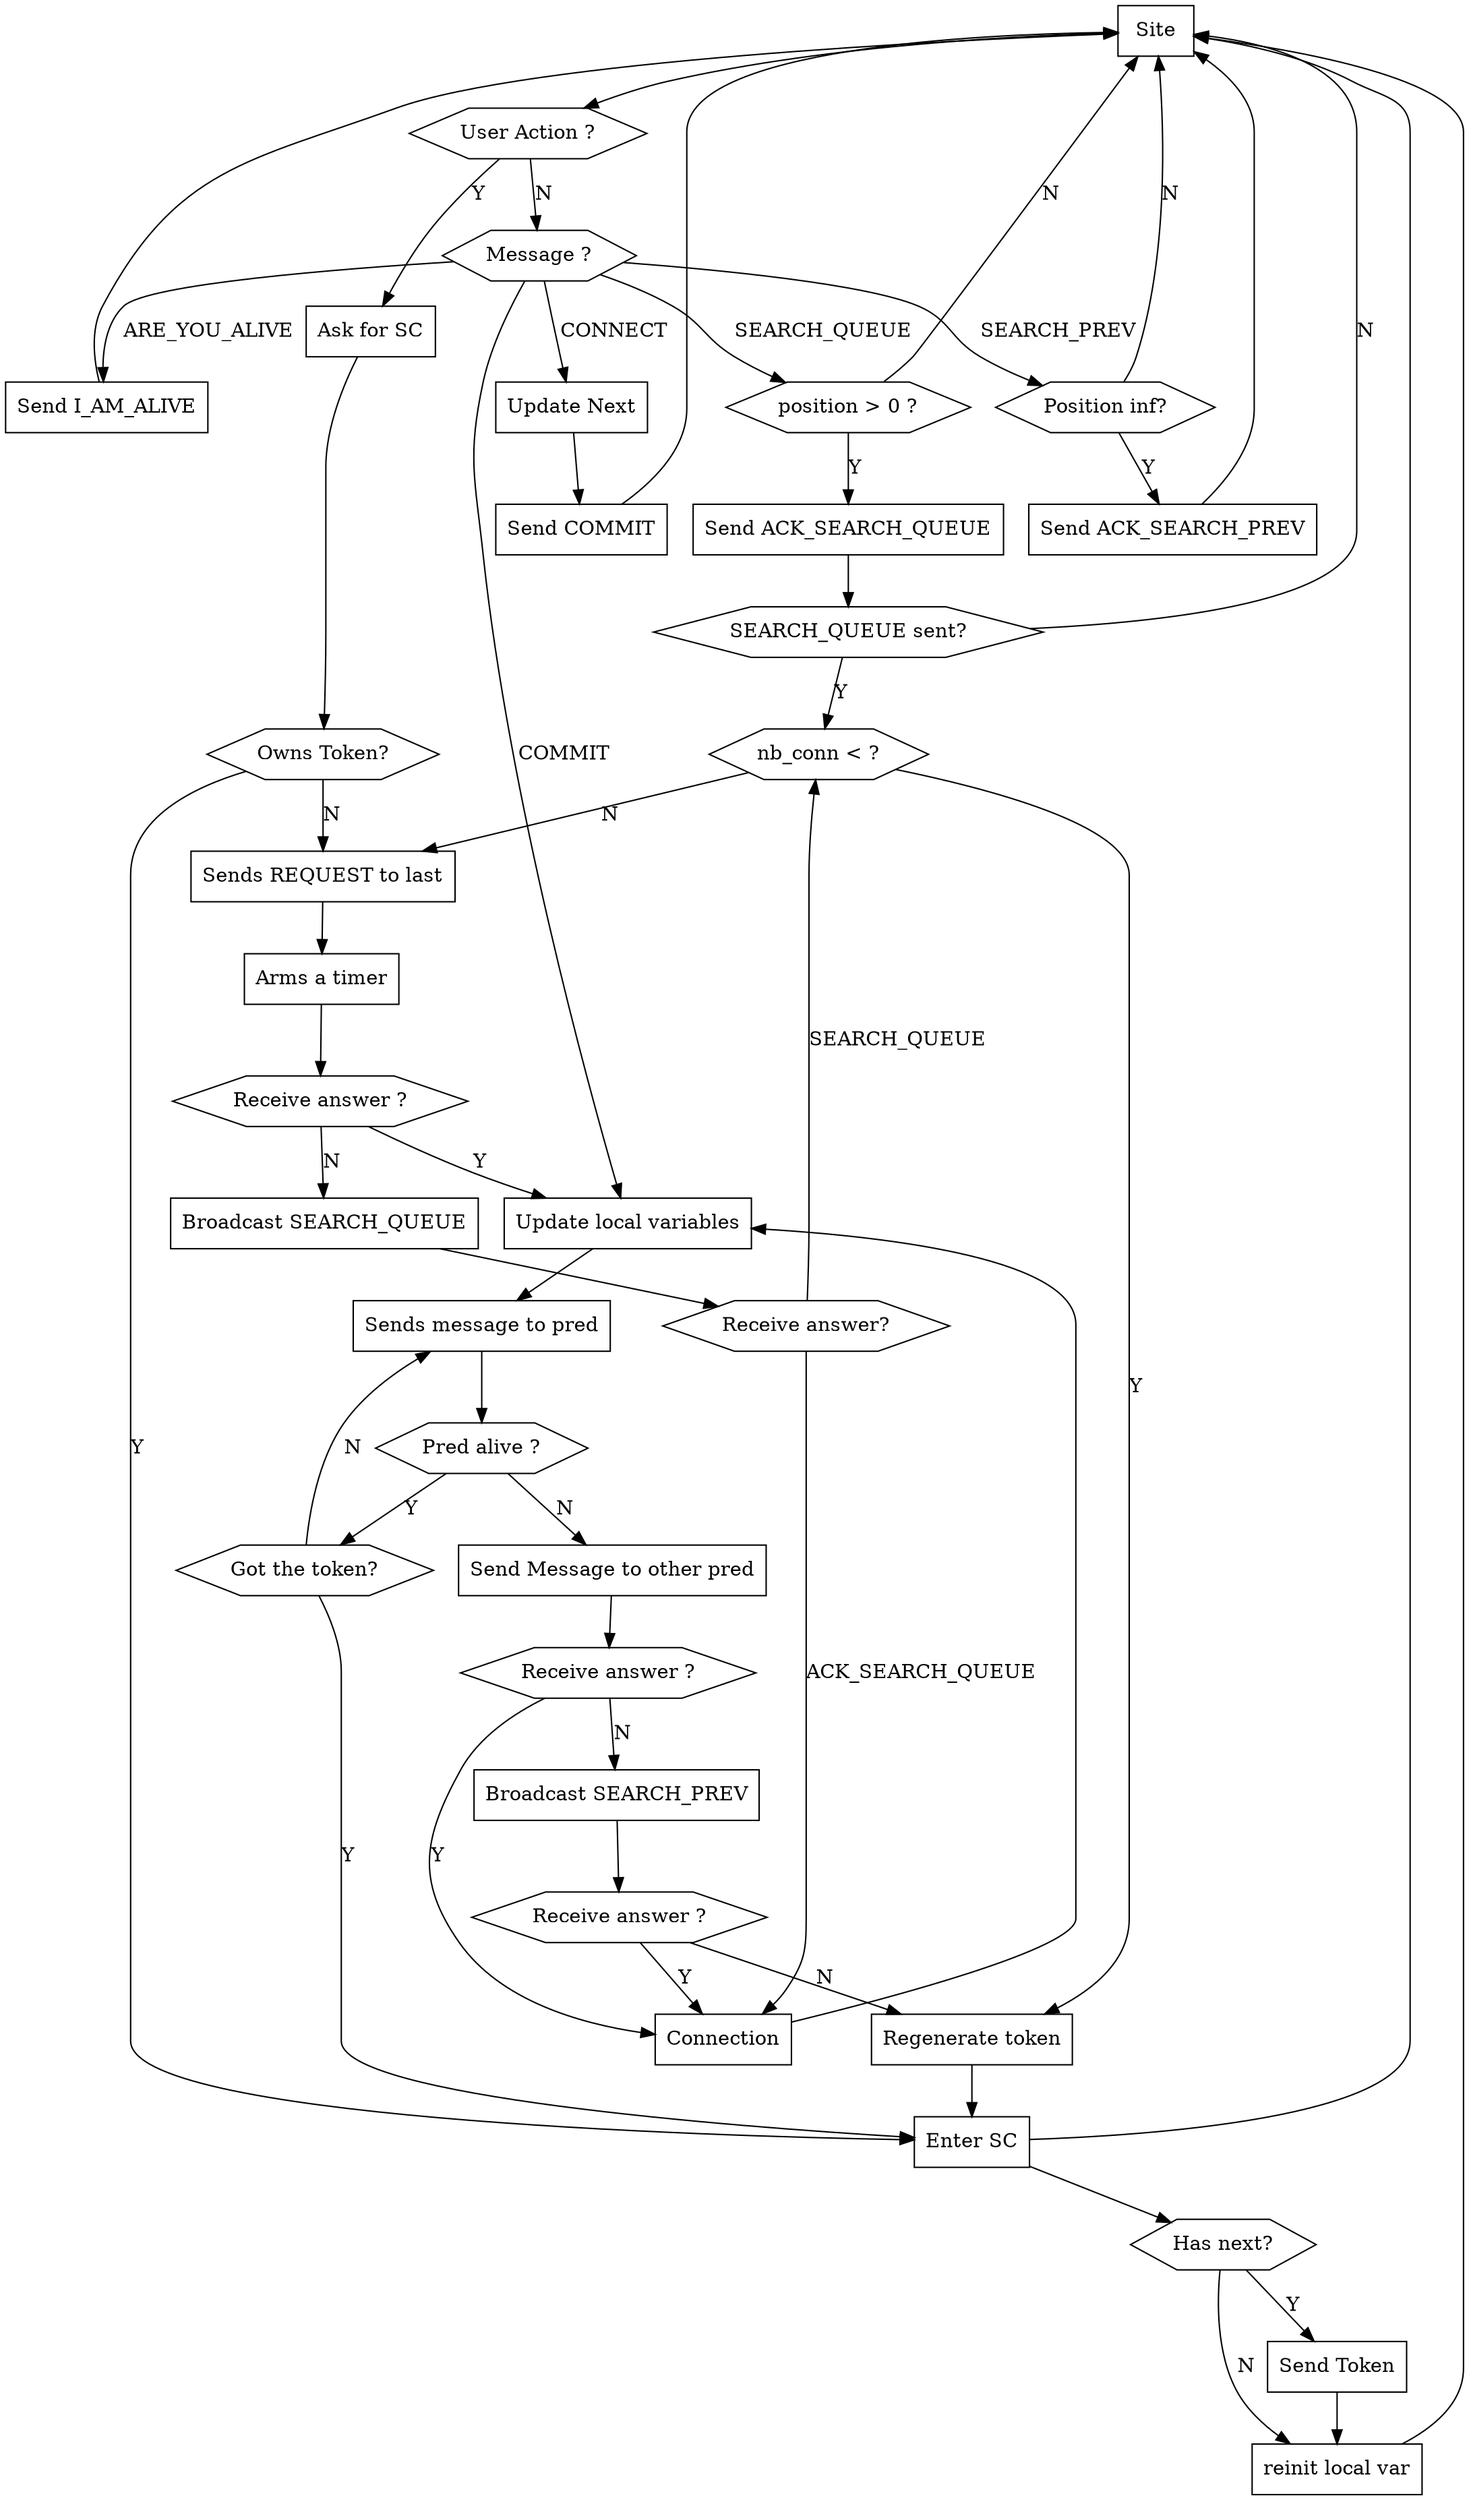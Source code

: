 digraph Algo {
	node[shape=box]
	S [label="Site"]
	Util [shape=hexagon, label="User Action ?"]

	S -> Util;

	Mess[shape=hexagon, label="Message ?"]
	Dem [label="Ask for SC"]
	Tok [shape=hexagon, label="Owns Token?"]

	Util -> Dem [label = "Y"]
	Util -> Mess [label = "N"]

	SC[label="Enter SC"]
	req[label="Sends REQUEST to last"]
	tim[label="Arms a timer"]
	rep[shape=hexagon, label="Receive answer ?"]

	Dem -> Tok;
	Tok -> SC [label = "Y"]
	Tok -> req[label = "N"]
	SC -> S;
	req->tim;
	tim->rep;

	var[label="Update local variables"]
	check[label="Sends message to pred"]
	viv[shape=hexagon, label="Pred alive ?"]
	tok2[shape=hexagon, label="Got the token?"]
	broad2[label="Broadcast SEARCH_QUEUE"]
	ans3[shape=hexagon, label="Receive answer?"]

	rep->var[label="Y"]
	rep->broad2[label="N"]
	broad2->ans3
	var->check;
	check->viv;
	viv->tok2 [label="Y"]
	tok2->check[label="N"]
	tok2->SC [label="Y"]

	Detect[label="Send Message to other pred"]
	ans[shape=hexagon, label="Receive answer ?"]
	connect[label="Connection"]
	broad[label="Broadcast SEARCH_PREV"]
	ans2[shape=hexagon, label="Receive answer ?"]
	regen[label="Regenerate token"]

	viv->Detect [label="N"]
	Detect -> ans;
	ans -> connect [label="Y"]
	ans->broad [label="N"]
	broad->ans2;
	ans2 -> regen [label="N"]
	ans2 -> connect [label="Y"]
	regen -> SC;
	connect -> var;

	Mess -> var [label=COMMIT]

	next[shape=hexagon, label="Has next?"]
	stok[label="Send Token"]
	pos[label="reinit local var"]

	SC->next;
	next->stok [label="Y"]
	next->pos [label="N"]
	stok->pos;
	pos->S;

	aya[label="Send I_AM_ALIVE"]
	Mess->aya [label="ARE_YOU_ALIVE"]
	aya->S;

	sp[shape=hexagon, label="Position inf?"]
	acksp[label="Send ACK_SEARCH_PREV"]

	Mess->sp[label="SEARCH_PREV"]
	sp->S[label="N"]
	sp->acksp[label="Y"]
	acksp->S;

	connected[label="Update Next"]
	comm[label="Send COMMIT"]

	Mess->connected[label="CONNECT"]
	connected->comm
	comm->S

	recq[shape=hexagon, label="position > 0 ?"]
	sq[label="Send ACK_SEARCH_QUEUE"]
	sent[shape=hexagon, label="SEARCH_QUEUE sent?"]
	nb_conn[shape=hexagon, label="nb_conn < ?"]

	ans3->nb_conn[label="SEARCH_QUEUE"]
	ans3->connect[label="ACK_SEARCH_QUEUE"]
	Mess->recq[label="SEARCH_QUEUE"]
	recq->sq[label="Y"]
	recq->S[label="N"]
	sq->sent
	sent->nb_conn[label="Y"]
	sent->S[label="N"]
	nb_conn->regen[label="Y"]
	nb_conn->req[label="N"]
}
